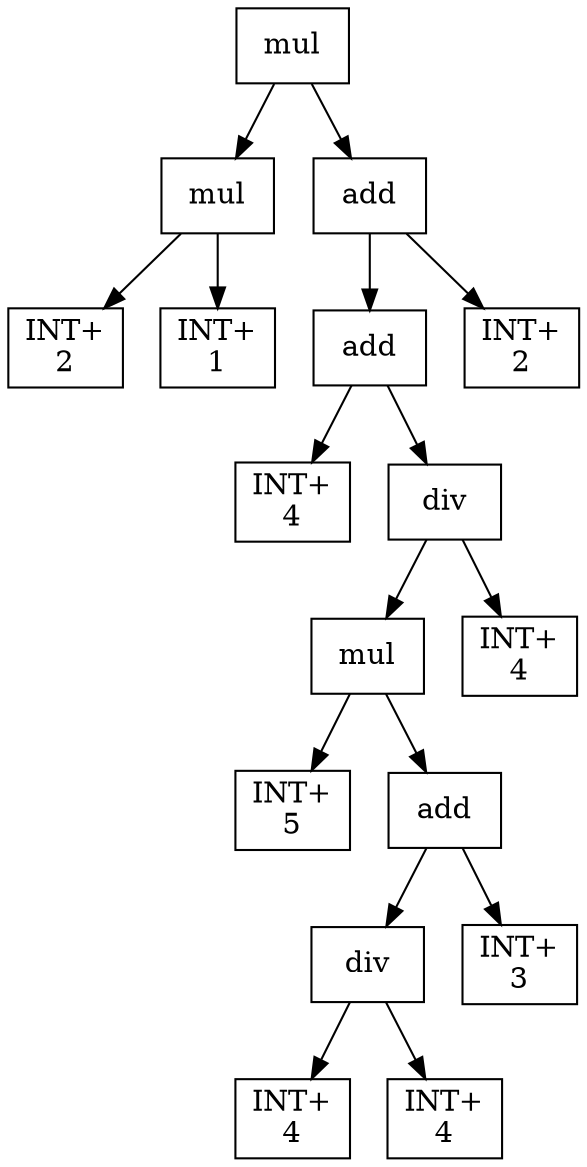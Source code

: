 digraph expr {
  node [shape=box];
  n1 [label="mul"];
  n2 [label="mul"];
  n3 [label="INT+\n2"];
  n4 [label="INT+\n1"];
  n2 -> n3;
  n2 -> n4;
  n5 [label="add"];
  n6 [label="add"];
  n7 [label="INT+\n4"];
  n8 [label="div"];
  n9 [label="mul"];
  n10 [label="INT+\n5"];
  n11 [label="add"];
  n12 [label="div"];
  n13 [label="INT+\n4"];
  n14 [label="INT+\n4"];
  n12 -> n13;
  n12 -> n14;
  n15 [label="INT+\n3"];
  n11 -> n12;
  n11 -> n15;
  n9 -> n10;
  n9 -> n11;
  n16 [label="INT+\n4"];
  n8 -> n9;
  n8 -> n16;
  n6 -> n7;
  n6 -> n8;
  n17 [label="INT+\n2"];
  n5 -> n6;
  n5 -> n17;
  n1 -> n2;
  n1 -> n5;
}